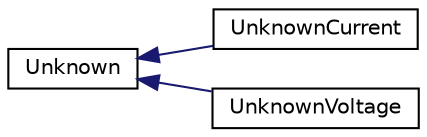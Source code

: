 digraph "Graphical Class Hierarchy"
{
 // LATEX_PDF_SIZE
  edge [fontname="Helvetica",fontsize="10",labelfontname="Helvetica",labelfontsize="10"];
  node [fontname="Helvetica",fontsize="10",shape=record];
  rankdir="LR";
  Node0 [label="Unknown",height=0.2,width=0.4,color="black", fillcolor="white", style="filled",URL="$classUnknown.html",tooltip="Base class for unknown values."];
  Node0 -> Node1 [dir="back",color="midnightblue",fontsize="10",style="solid",fontname="Helvetica"];
  Node1 [label="UnknownCurrent",height=0.2,width=0.4,color="black", fillcolor="white", style="filled",URL="$classUnknownCurrent.html",tooltip="Stores an MNAComponent for which the current is unknown."];
  Node0 -> Node2 [dir="back",color="midnightblue",fontsize="10",style="solid",fontname="Helvetica"];
  Node2 [label="UnknownVoltage",height=0.2,width=0.4,color="black", fillcolor="white", style="filled",URL="$classUnknownVoltage.html",tooltip="Stores a node for which the voltage is unknown."];
}
